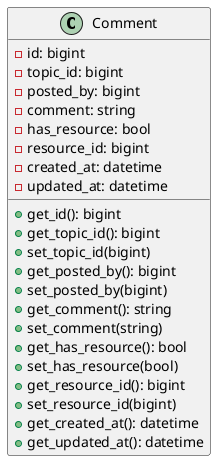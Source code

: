 @startuml comment
class Comment {
    - id: bigint
    - topic_id: bigint
    - posted_by: bigint
    - comment: string
    - has_resource: bool
    - resource_id: bigint
    - created_at: datetime
    - updated_at: datetime

    + get_id(): bigint
    + get_topic_id(): bigint
    + set_topic_id(bigint)
    + get_posted_by(): bigint
    + set_posted_by(bigint)
    + get_comment(): string
    + set_comment(string)
    + get_has_resource(): bool
    + set_has_resource(bool)
    + get_resource_id(): bigint
    + set_resource_id(bigint)
    + get_created_at(): datetime
    + get_updated_at(): datetime
}
@enduml